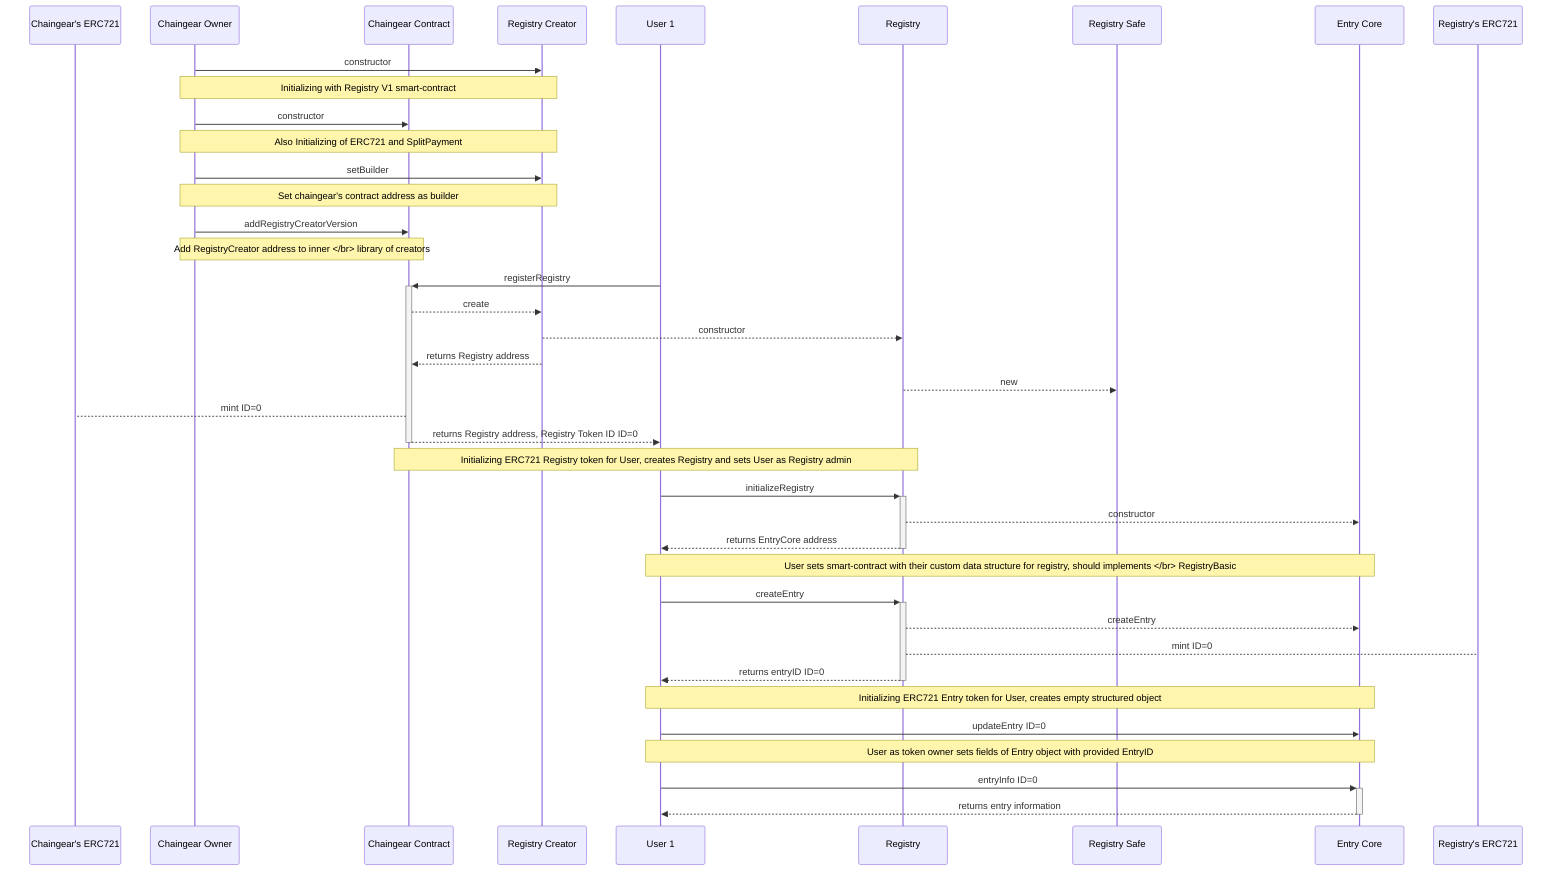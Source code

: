 sequenceDiagram
    participant C721 as Chaingear's ERC721
    participant O as Chaingear Owner
    participant CC as Chaingear Contract
    participant RC as Registry Creator
    participant U1 as User 1
    participant R as Registry
    participant S as Registry Safe
    participant EC as Entry Core
    participant R721 as Registry's ERC721 
    
    O->>RC: constructor
    Note over O, RC: Initializing with Registry V1 smart-contract
    
    O->>CC: constructor
    Note over O, RC: Also Initializing of ERC721 and SplitPayment
    
    O->>RC: setBuilder
    Note over O, RC: Set chaingear's contract address as builder
    
    O->>CC: addRegistryCreatorVersion
    Note over O, CC: Add RegistryCreator address to inner </br> library of creators
    
    U1->>+CC: registerRegistry
    CC-->>RC: create
    RC-->>R: constructor
    RC-->>CC: returns Registry address
    R-->>S: new
    CC-->C721: mint ID=0
    CC-->>-U1: returns Registry address, Registry Token ID ID=0
    Note over R, CC: Initializing ERC721 Registry token for User, creates Registry and sets User as Registry admin
    
    U1->>+R: initializeRegistry
    R-->>EC: constructor
    R-->>-U1: returns EntryCore address
    Note over U1, EC: User sets smart-contract with their custom data structure for registry, should implements </br> RegistryBasic
    
    U1->>+R: createEntry
    R-->>EC: createEntry
    R-->R721: mint ID=0
    R-->>-U1: returns entryID ID=0
    Note over U1, EC: Initializing ERC721 Entry token for User, creates empty structured object 
    
    U1->>EC: updateEntry ID=0
    Note over U1, EC: User as token owner sets fields of Entry object with provided EntryID
    
    U1->>+EC: entryInfo ID=0
    EC-->>-U1: returns entry information